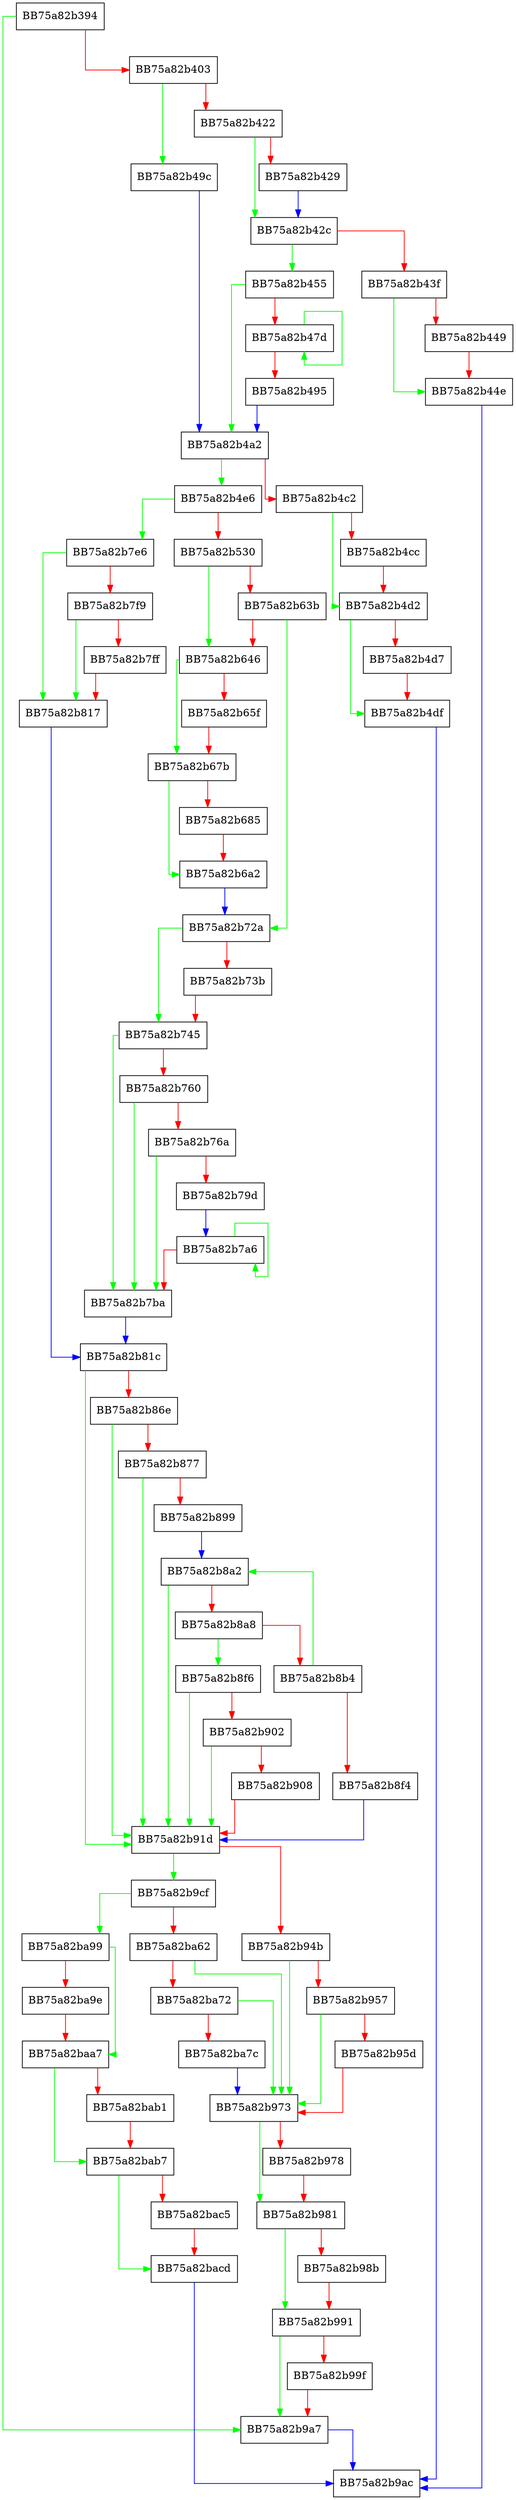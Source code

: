 digraph SendThreatToCamp {
  node [shape="box"];
  graph [splines=ortho];
  BB75a82b394 -> BB75a82b9a7 [color="green"];
  BB75a82b394 -> BB75a82b403 [color="red"];
  BB75a82b403 -> BB75a82b49c [color="green"];
  BB75a82b403 -> BB75a82b422 [color="red"];
  BB75a82b422 -> BB75a82b42c [color="green"];
  BB75a82b422 -> BB75a82b429 [color="red"];
  BB75a82b429 -> BB75a82b42c [color="blue"];
  BB75a82b42c -> BB75a82b455 [color="green"];
  BB75a82b42c -> BB75a82b43f [color="red"];
  BB75a82b43f -> BB75a82b44e [color="green"];
  BB75a82b43f -> BB75a82b449 [color="red"];
  BB75a82b449 -> BB75a82b44e [color="red"];
  BB75a82b44e -> BB75a82b9ac [color="blue"];
  BB75a82b455 -> BB75a82b4a2 [color="green"];
  BB75a82b455 -> BB75a82b47d [color="red"];
  BB75a82b47d -> BB75a82b47d [color="green"];
  BB75a82b47d -> BB75a82b495 [color="red"];
  BB75a82b495 -> BB75a82b4a2 [color="blue"];
  BB75a82b49c -> BB75a82b4a2 [color="blue"];
  BB75a82b4a2 -> BB75a82b4e6 [color="green"];
  BB75a82b4a2 -> BB75a82b4c2 [color="red"];
  BB75a82b4c2 -> BB75a82b4d2 [color="green"];
  BB75a82b4c2 -> BB75a82b4cc [color="red"];
  BB75a82b4cc -> BB75a82b4d2 [color="red"];
  BB75a82b4d2 -> BB75a82b4df [color="green"];
  BB75a82b4d2 -> BB75a82b4d7 [color="red"];
  BB75a82b4d7 -> BB75a82b4df [color="red"];
  BB75a82b4df -> BB75a82b9ac [color="blue"];
  BB75a82b4e6 -> BB75a82b7e6 [color="green"];
  BB75a82b4e6 -> BB75a82b530 [color="red"];
  BB75a82b530 -> BB75a82b646 [color="green"];
  BB75a82b530 -> BB75a82b63b [color="red"];
  BB75a82b63b -> BB75a82b72a [color="green"];
  BB75a82b63b -> BB75a82b646 [color="red"];
  BB75a82b646 -> BB75a82b67b [color="green"];
  BB75a82b646 -> BB75a82b65f [color="red"];
  BB75a82b65f -> BB75a82b67b [color="red"];
  BB75a82b67b -> BB75a82b6a2 [color="green"];
  BB75a82b67b -> BB75a82b685 [color="red"];
  BB75a82b685 -> BB75a82b6a2 [color="red"];
  BB75a82b6a2 -> BB75a82b72a [color="blue"];
  BB75a82b72a -> BB75a82b745 [color="green"];
  BB75a82b72a -> BB75a82b73b [color="red"];
  BB75a82b73b -> BB75a82b745 [color="red"];
  BB75a82b745 -> BB75a82b7ba [color="green"];
  BB75a82b745 -> BB75a82b760 [color="red"];
  BB75a82b760 -> BB75a82b7ba [color="green"];
  BB75a82b760 -> BB75a82b76a [color="red"];
  BB75a82b76a -> BB75a82b7ba [color="green"];
  BB75a82b76a -> BB75a82b79d [color="red"];
  BB75a82b79d -> BB75a82b7a6 [color="blue"];
  BB75a82b7a6 -> BB75a82b7a6 [color="green"];
  BB75a82b7a6 -> BB75a82b7ba [color="red"];
  BB75a82b7ba -> BB75a82b81c [color="blue"];
  BB75a82b7e6 -> BB75a82b817 [color="green"];
  BB75a82b7e6 -> BB75a82b7f9 [color="red"];
  BB75a82b7f9 -> BB75a82b817 [color="green"];
  BB75a82b7f9 -> BB75a82b7ff [color="red"];
  BB75a82b7ff -> BB75a82b817 [color="red"];
  BB75a82b817 -> BB75a82b81c [color="blue"];
  BB75a82b81c -> BB75a82b91d [color="green"];
  BB75a82b81c -> BB75a82b86e [color="red"];
  BB75a82b86e -> BB75a82b91d [color="green"];
  BB75a82b86e -> BB75a82b877 [color="red"];
  BB75a82b877 -> BB75a82b91d [color="green"];
  BB75a82b877 -> BB75a82b899 [color="red"];
  BB75a82b899 -> BB75a82b8a2 [color="blue"];
  BB75a82b8a2 -> BB75a82b91d [color="green"];
  BB75a82b8a2 -> BB75a82b8a8 [color="red"];
  BB75a82b8a8 -> BB75a82b8f6 [color="green"];
  BB75a82b8a8 -> BB75a82b8b4 [color="red"];
  BB75a82b8b4 -> BB75a82b8a2 [color="green"];
  BB75a82b8b4 -> BB75a82b8f4 [color="red"];
  BB75a82b8f4 -> BB75a82b91d [color="blue"];
  BB75a82b8f6 -> BB75a82b91d [color="green"];
  BB75a82b8f6 -> BB75a82b902 [color="red"];
  BB75a82b902 -> BB75a82b91d [color="green"];
  BB75a82b902 -> BB75a82b908 [color="red"];
  BB75a82b908 -> BB75a82b91d [color="red"];
  BB75a82b91d -> BB75a82b9cf [color="green"];
  BB75a82b91d -> BB75a82b94b [color="red"];
  BB75a82b94b -> BB75a82b973 [color="green"];
  BB75a82b94b -> BB75a82b957 [color="red"];
  BB75a82b957 -> BB75a82b973 [color="green"];
  BB75a82b957 -> BB75a82b95d [color="red"];
  BB75a82b95d -> BB75a82b973 [color="red"];
  BB75a82b973 -> BB75a82b981 [color="green"];
  BB75a82b973 -> BB75a82b978 [color="red"];
  BB75a82b978 -> BB75a82b981 [color="red"];
  BB75a82b981 -> BB75a82b991 [color="green"];
  BB75a82b981 -> BB75a82b98b [color="red"];
  BB75a82b98b -> BB75a82b991 [color="red"];
  BB75a82b991 -> BB75a82b9a7 [color="green"];
  BB75a82b991 -> BB75a82b99f [color="red"];
  BB75a82b99f -> BB75a82b9a7 [color="red"];
  BB75a82b9a7 -> BB75a82b9ac [color="blue"];
  BB75a82b9cf -> BB75a82ba99 [color="green"];
  BB75a82b9cf -> BB75a82ba62 [color="red"];
  BB75a82ba62 -> BB75a82b973 [color="green"];
  BB75a82ba62 -> BB75a82ba72 [color="red"];
  BB75a82ba72 -> BB75a82b973 [color="green"];
  BB75a82ba72 -> BB75a82ba7c [color="red"];
  BB75a82ba7c -> BB75a82b973 [color="blue"];
  BB75a82ba99 -> BB75a82baa7 [color="green"];
  BB75a82ba99 -> BB75a82ba9e [color="red"];
  BB75a82ba9e -> BB75a82baa7 [color="red"];
  BB75a82baa7 -> BB75a82bab7 [color="green"];
  BB75a82baa7 -> BB75a82bab1 [color="red"];
  BB75a82bab1 -> BB75a82bab7 [color="red"];
  BB75a82bab7 -> BB75a82bacd [color="green"];
  BB75a82bab7 -> BB75a82bac5 [color="red"];
  BB75a82bac5 -> BB75a82bacd [color="red"];
  BB75a82bacd -> BB75a82b9ac [color="blue"];
}